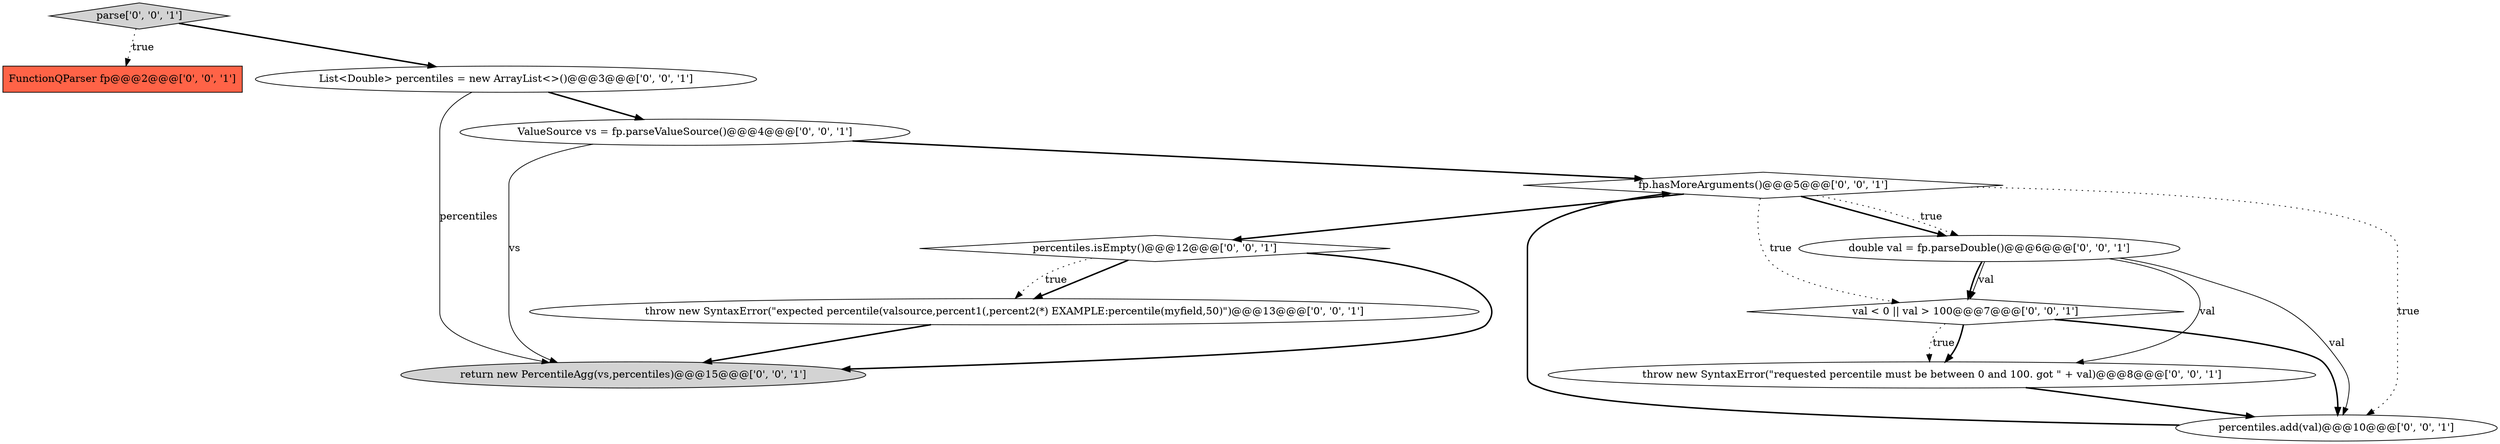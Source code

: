 digraph {
6 [style = filled, label = "FunctionQParser fp@@@2@@@['0', '0', '1']", fillcolor = tomato, shape = box image = "AAA0AAABBB3BBB"];
4 [style = filled, label = "List<Double> percentiles = new ArrayList<>()@@@3@@@['0', '0', '1']", fillcolor = white, shape = ellipse image = "AAA0AAABBB3BBB"];
5 [style = filled, label = "throw new SyntaxError(\"requested percentile must be between 0 and 100. got \" + val)@@@8@@@['0', '0', '1']", fillcolor = white, shape = ellipse image = "AAA0AAABBB3BBB"];
0 [style = filled, label = "double val = fp.parseDouble()@@@6@@@['0', '0', '1']", fillcolor = white, shape = ellipse image = "AAA0AAABBB3BBB"];
2 [style = filled, label = "fp.hasMoreArguments()@@@5@@@['0', '0', '1']", fillcolor = white, shape = diamond image = "AAA0AAABBB3BBB"];
10 [style = filled, label = "return new PercentileAgg(vs,percentiles)@@@15@@@['0', '0', '1']", fillcolor = lightgray, shape = ellipse image = "AAA0AAABBB3BBB"];
3 [style = filled, label = "percentiles.add(val)@@@10@@@['0', '0', '1']", fillcolor = white, shape = ellipse image = "AAA0AAABBB3BBB"];
7 [style = filled, label = "percentiles.isEmpty()@@@12@@@['0', '0', '1']", fillcolor = white, shape = diamond image = "AAA0AAABBB3BBB"];
1 [style = filled, label = "ValueSource vs = fp.parseValueSource()@@@4@@@['0', '0', '1']", fillcolor = white, shape = ellipse image = "AAA0AAABBB3BBB"];
9 [style = filled, label = "val < 0 || val > 100@@@7@@@['0', '0', '1']", fillcolor = white, shape = diamond image = "AAA0AAABBB3BBB"];
11 [style = filled, label = "parse['0', '0', '1']", fillcolor = lightgray, shape = diamond image = "AAA0AAABBB3BBB"];
8 [style = filled, label = "throw new SyntaxError(\"expected percentile(valsource,percent1(,percent2(*) EXAMPLE:percentile(myfield,50)\")@@@13@@@['0', '0', '1']", fillcolor = white, shape = ellipse image = "AAA0AAABBB3BBB"];
0->3 [style = solid, label="val"];
1->10 [style = solid, label="vs"];
11->4 [style = bold, label=""];
2->3 [style = dotted, label="true"];
7->8 [style = bold, label=""];
9->5 [style = dotted, label="true"];
0->9 [style = solid, label="val"];
3->2 [style = bold, label=""];
7->10 [style = bold, label=""];
2->7 [style = bold, label=""];
7->8 [style = dotted, label="true"];
2->9 [style = dotted, label="true"];
9->3 [style = bold, label=""];
0->9 [style = bold, label=""];
4->10 [style = solid, label="percentiles"];
4->1 [style = bold, label=""];
0->5 [style = solid, label="val"];
11->6 [style = dotted, label="true"];
2->0 [style = bold, label=""];
5->3 [style = bold, label=""];
2->0 [style = dotted, label="true"];
9->5 [style = bold, label=""];
1->2 [style = bold, label=""];
8->10 [style = bold, label=""];
}
